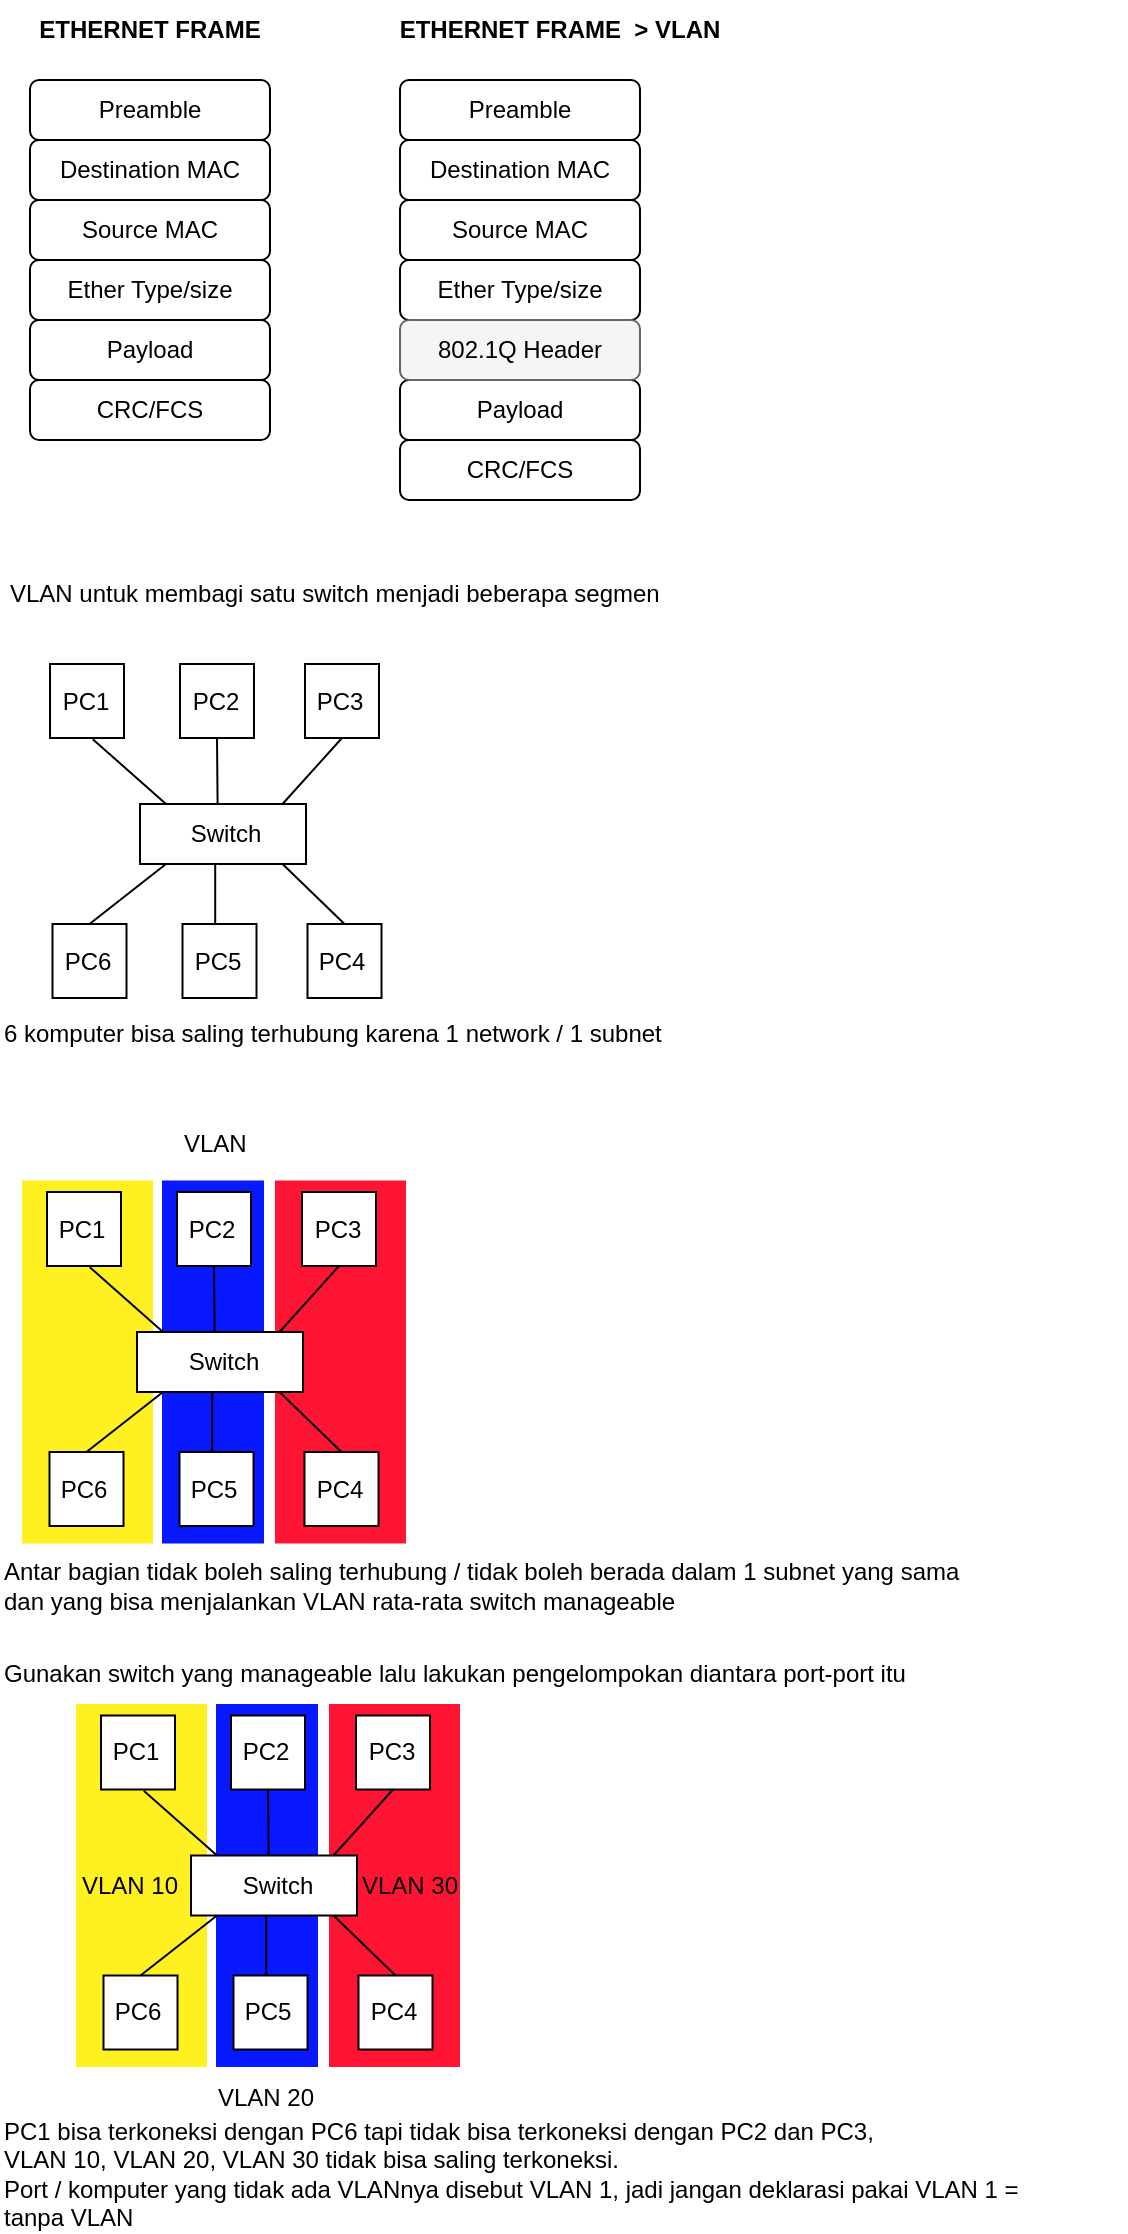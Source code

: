 <mxfile version="16.0.3" type="device" pages="2"><diagram id="0gTst_6mu13Gt0Rzwjfp" name="Page-1"><mxGraphModel dx="1021" dy="529" grid="1" gridSize="10" guides="1" tooltips="1" connect="1" arrows="1" fold="1" page="1" pageScale="1" pageWidth="827" pageHeight="1169" math="0" shadow="0"><root><mxCell id="0"/><mxCell id="1" parent="0"/><mxCell id="KLpb_r16xXHk3PXVptmT-85" value="" style="rounded=0;whiteSpace=wrap;html=1;fillColor=#FFF021;strokeColor=none;" vertex="1" parent="1"><mxGeometry x="28" y="608.25" width="65.5" height="181.5" as="geometry"/></mxCell><mxCell id="KLpb_r16xXHk3PXVptmT-84" value="" style="rounded=0;whiteSpace=wrap;html=1;fillColor=#0818FF;strokeColor=none;" vertex="1" parent="1"><mxGeometry x="98" y="608.25" width="51" height="181.5" as="geometry"/></mxCell><mxCell id="KLpb_r16xXHk3PXVptmT-83" value="" style="rounded=0;whiteSpace=wrap;html=1;fillColor=#FF1434;strokeColor=none;" vertex="1" parent="1"><mxGeometry x="154.5" y="608.25" width="65.5" height="181.5" as="geometry"/></mxCell><mxCell id="KLpb_r16xXHk3PXVptmT-1" value="" style="rounded=1;whiteSpace=wrap;html=1;" vertex="1" parent="1"><mxGeometry x="32" y="58" width="120" height="30" as="geometry"/></mxCell><mxCell id="KLpb_r16xXHk3PXVptmT-2" value="Preamble" style="text;html=1;strokeColor=none;fillColor=none;align=center;verticalAlign=middle;whiteSpace=wrap;rounded=0;" vertex="1" parent="1"><mxGeometry x="62" y="58" width="60" height="30" as="geometry"/></mxCell><mxCell id="KLpb_r16xXHk3PXVptmT-3" value="" style="rounded=1;whiteSpace=wrap;html=1;" vertex="1" parent="1"><mxGeometry x="32" y="88" width="120" height="30" as="geometry"/></mxCell><mxCell id="KLpb_r16xXHk3PXVptmT-4" value="Destination MAC" style="text;html=1;strokeColor=none;fillColor=none;align=center;verticalAlign=middle;whiteSpace=wrap;rounded=0;" vertex="1" parent="1"><mxGeometry x="42" y="88" width="100" height="30" as="geometry"/></mxCell><mxCell id="KLpb_r16xXHk3PXVptmT-5" value="" style="rounded=1;whiteSpace=wrap;html=1;" vertex="1" parent="1"><mxGeometry x="32" y="118" width="120" height="30" as="geometry"/></mxCell><mxCell id="KLpb_r16xXHk3PXVptmT-6" value="Source MAC" style="text;html=1;strokeColor=none;fillColor=none;align=center;verticalAlign=middle;whiteSpace=wrap;rounded=0;" vertex="1" parent="1"><mxGeometry x="52" y="118" width="80" height="30" as="geometry"/></mxCell><mxCell id="KLpb_r16xXHk3PXVptmT-7" value="" style="rounded=1;whiteSpace=wrap;html=1;" vertex="1" parent="1"><mxGeometry x="32" y="148" width="120" height="30" as="geometry"/></mxCell><mxCell id="KLpb_r16xXHk3PXVptmT-8" value="Ether Type/size" style="text;html=1;strokeColor=none;fillColor=none;align=center;verticalAlign=middle;whiteSpace=wrap;rounded=0;" vertex="1" parent="1"><mxGeometry x="47" y="148" width="90" height="30" as="geometry"/></mxCell><mxCell id="KLpb_r16xXHk3PXVptmT-9" value="" style="rounded=1;whiteSpace=wrap;html=1;" vertex="1" parent="1"><mxGeometry x="32" y="178" width="120" height="30" as="geometry"/></mxCell><mxCell id="KLpb_r16xXHk3PXVptmT-10" value="Payload" style="text;html=1;strokeColor=none;fillColor=none;align=center;verticalAlign=middle;whiteSpace=wrap;rounded=0;" vertex="1" parent="1"><mxGeometry x="62" y="178" width="60" height="30" as="geometry"/></mxCell><mxCell id="KLpb_r16xXHk3PXVptmT-11" value="" style="rounded=1;whiteSpace=wrap;html=1;" vertex="1" parent="1"><mxGeometry x="32" y="208" width="120" height="30" as="geometry"/></mxCell><mxCell id="KLpb_r16xXHk3PXVptmT-12" value="CRC/FCS" style="text;html=1;strokeColor=none;fillColor=none;align=center;verticalAlign=middle;whiteSpace=wrap;rounded=0;" vertex="1" parent="1"><mxGeometry x="62" y="208" width="60" height="30" as="geometry"/></mxCell><mxCell id="KLpb_r16xXHk3PXVptmT-13" value="&lt;b&gt;ETHERNET FRAME&lt;/b&gt;" style="text;html=1;strokeColor=none;fillColor=none;align=center;verticalAlign=middle;whiteSpace=wrap;rounded=0;" vertex="1" parent="1"><mxGeometry x="27" y="18" width="130" height="30" as="geometry"/></mxCell><mxCell id="KLpb_r16xXHk3PXVptmT-14" value="" style="rounded=1;whiteSpace=wrap;html=1;" vertex="1" parent="1"><mxGeometry x="217" y="58" width="120" height="30" as="geometry"/></mxCell><mxCell id="KLpb_r16xXHk3PXVptmT-15" value="Preamble" style="text;html=1;strokeColor=none;fillColor=none;align=center;verticalAlign=middle;whiteSpace=wrap;rounded=0;" vertex="1" parent="1"><mxGeometry x="247" y="58" width="60" height="30" as="geometry"/></mxCell><mxCell id="KLpb_r16xXHk3PXVptmT-16" value="" style="rounded=1;whiteSpace=wrap;html=1;" vertex="1" parent="1"><mxGeometry x="217" y="88" width="120" height="30" as="geometry"/></mxCell><mxCell id="KLpb_r16xXHk3PXVptmT-17" value="Destination MAC" style="text;html=1;strokeColor=none;fillColor=none;align=center;verticalAlign=middle;whiteSpace=wrap;rounded=0;" vertex="1" parent="1"><mxGeometry x="227" y="88" width="100" height="30" as="geometry"/></mxCell><mxCell id="KLpb_r16xXHk3PXVptmT-18" value="" style="rounded=1;whiteSpace=wrap;html=1;" vertex="1" parent="1"><mxGeometry x="217" y="118" width="120" height="30" as="geometry"/></mxCell><mxCell id="KLpb_r16xXHk3PXVptmT-19" value="Source MAC" style="text;html=1;strokeColor=none;fillColor=none;align=center;verticalAlign=middle;whiteSpace=wrap;rounded=0;" vertex="1" parent="1"><mxGeometry x="237" y="118" width="80" height="30" as="geometry"/></mxCell><mxCell id="KLpb_r16xXHk3PXVptmT-20" value="" style="rounded=1;whiteSpace=wrap;html=1;" vertex="1" parent="1"><mxGeometry x="217" y="148" width="120" height="30" as="geometry"/></mxCell><mxCell id="KLpb_r16xXHk3PXVptmT-21" value="Ether Type/size" style="text;html=1;strokeColor=none;fillColor=none;align=center;verticalAlign=middle;whiteSpace=wrap;rounded=0;" vertex="1" parent="1"><mxGeometry x="232" y="148" width="90" height="30" as="geometry"/></mxCell><mxCell id="KLpb_r16xXHk3PXVptmT-22" value="" style="rounded=1;whiteSpace=wrap;html=1;" vertex="1" parent="1"><mxGeometry x="217" y="208" width="120" height="30" as="geometry"/></mxCell><mxCell id="KLpb_r16xXHk3PXVptmT-23" value="Payload" style="text;html=1;strokeColor=none;fillColor=none;align=center;verticalAlign=middle;whiteSpace=wrap;rounded=0;" vertex="1" parent="1"><mxGeometry x="247" y="208" width="60" height="30" as="geometry"/></mxCell><mxCell id="KLpb_r16xXHk3PXVptmT-24" value="" style="rounded=1;whiteSpace=wrap;html=1;" vertex="1" parent="1"><mxGeometry x="217" y="238" width="120" height="30" as="geometry"/></mxCell><mxCell id="KLpb_r16xXHk3PXVptmT-25" value="CRC/FCS" style="text;html=1;strokeColor=none;fillColor=none;align=center;verticalAlign=middle;whiteSpace=wrap;rounded=0;" vertex="1" parent="1"><mxGeometry x="247" y="238" width="60" height="30" as="geometry"/></mxCell><mxCell id="KLpb_r16xXHk3PXVptmT-26" value="&lt;b&gt;ETHERNET FRAME&amp;nbsp; &amp;gt; VLAN&lt;/b&gt;" style="text;html=1;strokeColor=none;fillColor=none;align=center;verticalAlign=middle;whiteSpace=wrap;rounded=0;" vertex="1" parent="1"><mxGeometry x="212" y="18" width="170" height="30" as="geometry"/></mxCell><mxCell id="KLpb_r16xXHk3PXVptmT-27" value="" style="rounded=1;whiteSpace=wrap;html=1;fillColor=#f5f5f5;strokeColor=#666666;fontColor=#333333;" vertex="1" parent="1"><mxGeometry x="217" y="178" width="120" height="30" as="geometry"/></mxCell><mxCell id="KLpb_r16xXHk3PXVptmT-28" value="802.1Q Header" style="text;html=1;strokeColor=none;fillColor=none;align=center;verticalAlign=middle;whiteSpace=wrap;rounded=0;" vertex="1" parent="1"><mxGeometry x="232" y="178" width="90" height="30" as="geometry"/></mxCell><mxCell id="KLpb_r16xXHk3PXVptmT-29" value="VLAN untuk membagi satu switch menjadi beberapa segmen" style="text;html=1;strokeColor=none;fillColor=none;align=left;verticalAlign=middle;whiteSpace=wrap;rounded=0;" vertex="1" parent="1"><mxGeometry x="20" y="300" width="560" height="30" as="geometry"/></mxCell><mxCell id="KLpb_r16xXHk3PXVptmT-31" value="" style="rounded=0;whiteSpace=wrap;html=1;" vertex="1" parent="1"><mxGeometry x="87" y="420" width="83" height="30" as="geometry"/></mxCell><mxCell id="KLpb_r16xXHk3PXVptmT-32" value="Switch" style="text;html=1;strokeColor=none;fillColor=none;align=center;verticalAlign=middle;whiteSpace=wrap;rounded=0;" vertex="1" parent="1"><mxGeometry x="100" y="420" width="60" height="30" as="geometry"/></mxCell><mxCell id="KLpb_r16xXHk3PXVptmT-33" value="" style="whiteSpace=wrap;html=1;aspect=fixed;" vertex="1" parent="1"><mxGeometry x="42" y="350" width="37" height="37" as="geometry"/></mxCell><mxCell id="KLpb_r16xXHk3PXVptmT-39" value="PC1" style="text;html=1;strokeColor=none;fillColor=none;align=center;verticalAlign=middle;whiteSpace=wrap;rounded=0;" vertex="1" parent="1"><mxGeometry x="29.5" y="353.5" width="60" height="30" as="geometry"/></mxCell><mxCell id="KLpb_r16xXHk3PXVptmT-43" value="" style="whiteSpace=wrap;html=1;aspect=fixed;" vertex="1" parent="1"><mxGeometry x="107" y="350" width="37" height="37" as="geometry"/></mxCell><mxCell id="KLpb_r16xXHk3PXVptmT-44" value="PC2" style="text;html=1;strokeColor=none;fillColor=none;align=center;verticalAlign=middle;whiteSpace=wrap;rounded=0;" vertex="1" parent="1"><mxGeometry x="94.5" y="353.5" width="60" height="30" as="geometry"/></mxCell><mxCell id="KLpb_r16xXHk3PXVptmT-45" value="" style="whiteSpace=wrap;html=1;aspect=fixed;" vertex="1" parent="1"><mxGeometry x="169.5" y="350" width="37" height="37" as="geometry"/></mxCell><mxCell id="KLpb_r16xXHk3PXVptmT-46" value="PC3" style="text;html=1;strokeColor=none;fillColor=none;align=center;verticalAlign=middle;whiteSpace=wrap;rounded=0;" vertex="1" parent="1"><mxGeometry x="157" y="353.5" width="60" height="30" as="geometry"/></mxCell><mxCell id="KLpb_r16xXHk3PXVptmT-47" value="" style="whiteSpace=wrap;html=1;aspect=fixed;" vertex="1" parent="1"><mxGeometry x="43.25" y="480" width="37" height="37" as="geometry"/></mxCell><mxCell id="KLpb_r16xXHk3PXVptmT-48" value="PC6" style="text;html=1;strokeColor=none;fillColor=none;align=center;verticalAlign=middle;whiteSpace=wrap;rounded=0;" vertex="1" parent="1"><mxGeometry x="30.75" y="483.5" width="60" height="30" as="geometry"/></mxCell><mxCell id="KLpb_r16xXHk3PXVptmT-49" value="" style="whiteSpace=wrap;html=1;aspect=fixed;" vertex="1" parent="1"><mxGeometry x="108.25" y="480" width="37" height="37" as="geometry"/></mxCell><mxCell id="KLpb_r16xXHk3PXVptmT-50" value="PC5" style="text;html=1;strokeColor=none;fillColor=none;align=center;verticalAlign=middle;whiteSpace=wrap;rounded=0;" vertex="1" parent="1"><mxGeometry x="95.75" y="483.5" width="60" height="30" as="geometry"/></mxCell><mxCell id="KLpb_r16xXHk3PXVptmT-51" value="" style="whiteSpace=wrap;html=1;aspect=fixed;" vertex="1" parent="1"><mxGeometry x="170.75" y="480" width="37" height="37" as="geometry"/></mxCell><mxCell id="KLpb_r16xXHk3PXVptmT-52" value="PC4" style="text;html=1;strokeColor=none;fillColor=none;align=center;verticalAlign=middle;whiteSpace=wrap;rounded=0;" vertex="1" parent="1"><mxGeometry x="158.25" y="483.5" width="60" height="30" as="geometry"/></mxCell><mxCell id="KLpb_r16xXHk3PXVptmT-53" value="" style="endArrow=none;html=1;rounded=0;entryX=0;entryY=0;entryDx=0;entryDy=0;exitX=0.578;exitY=1.016;exitDx=0;exitDy=0;exitPerimeter=0;" edge="1" parent="1" source="KLpb_r16xXHk3PXVptmT-33" target="KLpb_r16xXHk3PXVptmT-32"><mxGeometry width="50" height="50" relative="1" as="geometry"><mxPoint x="60" y="390" as="sourcePoint"/><mxPoint x="440" y="350" as="targetPoint"/></mxGeometry></mxCell><mxCell id="KLpb_r16xXHk3PXVptmT-54" value="" style="endArrow=none;html=1;rounded=0;exitX=0.5;exitY=1;exitDx=0;exitDy=0;entryX=0.43;entryY=0;entryDx=0;entryDy=0;entryPerimeter=0;" edge="1" parent="1" source="KLpb_r16xXHk3PXVptmT-43" target="KLpb_r16xXHk3PXVptmT-32"><mxGeometry width="50" height="50" relative="1" as="geometry"><mxPoint x="90.746" y="387.592" as="sourcePoint"/><mxPoint x="120" y="410" as="targetPoint"/></mxGeometry></mxCell><mxCell id="KLpb_r16xXHk3PXVptmT-55" value="" style="endArrow=none;html=1;rounded=0;entryX=0;entryY=0;entryDx=0;entryDy=0;exitX=0.5;exitY=1;exitDx=0;exitDy=0;" edge="1" parent="1" source="KLpb_r16xXHk3PXVptmT-45"><mxGeometry width="50" height="50" relative="1" as="geometry"><mxPoint x="156.39" y="387" as="sourcePoint"/><mxPoint x="158.25" y="420" as="targetPoint"/></mxGeometry></mxCell><mxCell id="KLpb_r16xXHk3PXVptmT-56" value="" style="endArrow=none;html=1;rounded=0;entryX=0.43;entryY=0;entryDx=0;entryDy=0;entryPerimeter=0;exitX=0.41;exitY=1;exitDx=0;exitDy=0;exitPerimeter=0;" edge="1" parent="1" source="KLpb_r16xXHk3PXVptmT-32"><mxGeometry width="50" height="50" relative="1" as="geometry"><mxPoint x="140" y="460" as="sourcePoint"/><mxPoint x="124.6" y="480" as="targetPoint"/></mxGeometry></mxCell><mxCell id="KLpb_r16xXHk3PXVptmT-57" value="" style="endArrow=none;html=1;rounded=0;entryX=0.5;entryY=0;entryDx=0;entryDy=0;exitX=0.41;exitY=1;exitDx=0;exitDy=0;exitPerimeter=0;" edge="1" parent="1" target="KLpb_r16xXHk3PXVptmT-47"><mxGeometry width="50" height="50" relative="1" as="geometry"><mxPoint x="100.0" y="450" as="sourcePoint"/><mxPoint x="100.0" y="480" as="targetPoint"/></mxGeometry></mxCell><mxCell id="KLpb_r16xXHk3PXVptmT-58" value="" style="endArrow=none;html=1;rounded=0;entryX=0.5;entryY=0;entryDx=0;entryDy=0;exitX=0.41;exitY=1;exitDx=0;exitDy=0;exitPerimeter=0;" edge="1" parent="1" target="KLpb_r16xXHk3PXVptmT-51"><mxGeometry width="50" height="50" relative="1" as="geometry"><mxPoint x="158.25" y="450" as="sourcePoint"/><mxPoint x="158.25" y="480" as="targetPoint"/></mxGeometry></mxCell><mxCell id="KLpb_r16xXHk3PXVptmT-59" value="6 komputer bisa saling terhubung karena 1 network / 1 subnet" style="text;html=1;strokeColor=none;fillColor=none;align=left;verticalAlign=middle;whiteSpace=wrap;rounded=0;" vertex="1" parent="1"><mxGeometry x="17" y="520" width="560" height="30" as="geometry"/></mxCell><mxCell id="KLpb_r16xXHk3PXVptmT-60" value="VLAN&amp;nbsp;" style="text;html=1;strokeColor=none;fillColor=none;align=left;verticalAlign=middle;whiteSpace=wrap;rounded=0;" vertex="1" parent="1"><mxGeometry x="106.75" y="575" width="121.5" height="30" as="geometry"/></mxCell><mxCell id="KLpb_r16xXHk3PXVptmT-61" value="" style="rounded=0;whiteSpace=wrap;html=1;" vertex="1" parent="1"><mxGeometry x="85.5" y="684" width="83" height="30" as="geometry"/></mxCell><mxCell id="KLpb_r16xXHk3PXVptmT-62" value="Switch" style="text;html=1;strokeColor=none;fillColor=none;align=center;verticalAlign=middle;whiteSpace=wrap;rounded=0;" vertex="1" parent="1"><mxGeometry x="98.5" y="684" width="60" height="30" as="geometry"/></mxCell><mxCell id="KLpb_r16xXHk3PXVptmT-63" value="" style="whiteSpace=wrap;html=1;aspect=fixed;" vertex="1" parent="1"><mxGeometry x="40.5" y="614" width="37" height="37" as="geometry"/></mxCell><mxCell id="KLpb_r16xXHk3PXVptmT-64" value="PC1" style="text;html=1;strokeColor=none;fillColor=none;align=center;verticalAlign=middle;whiteSpace=wrap;rounded=0;" vertex="1" parent="1"><mxGeometry x="28" y="617.5" width="60" height="30" as="geometry"/></mxCell><mxCell id="KLpb_r16xXHk3PXVptmT-65" value="" style="whiteSpace=wrap;html=1;aspect=fixed;" vertex="1" parent="1"><mxGeometry x="105.5" y="614" width="37" height="37" as="geometry"/></mxCell><mxCell id="KLpb_r16xXHk3PXVptmT-66" value="PC2" style="text;html=1;strokeColor=none;fillColor=none;align=center;verticalAlign=middle;whiteSpace=wrap;rounded=0;" vertex="1" parent="1"><mxGeometry x="93" y="617.5" width="60" height="30" as="geometry"/></mxCell><mxCell id="KLpb_r16xXHk3PXVptmT-67" value="" style="whiteSpace=wrap;html=1;aspect=fixed;" vertex="1" parent="1"><mxGeometry x="168" y="614" width="37" height="37" as="geometry"/></mxCell><mxCell id="KLpb_r16xXHk3PXVptmT-68" value="PC3" style="text;html=1;strokeColor=none;fillColor=none;align=center;verticalAlign=middle;whiteSpace=wrap;rounded=0;" vertex="1" parent="1"><mxGeometry x="155.5" y="617.5" width="60" height="30" as="geometry"/></mxCell><mxCell id="KLpb_r16xXHk3PXVptmT-69" value="" style="whiteSpace=wrap;html=1;aspect=fixed;" vertex="1" parent="1"><mxGeometry x="41.75" y="744" width="37" height="37" as="geometry"/></mxCell><mxCell id="KLpb_r16xXHk3PXVptmT-70" value="PC6" style="text;html=1;strokeColor=none;fillColor=none;align=center;verticalAlign=middle;whiteSpace=wrap;rounded=0;" vertex="1" parent="1"><mxGeometry x="29.25" y="747.5" width="60" height="30" as="geometry"/></mxCell><mxCell id="KLpb_r16xXHk3PXVptmT-71" value="" style="whiteSpace=wrap;html=1;aspect=fixed;" vertex="1" parent="1"><mxGeometry x="106.75" y="744" width="37" height="37" as="geometry"/></mxCell><mxCell id="KLpb_r16xXHk3PXVptmT-72" value="PC5" style="text;html=1;strokeColor=none;fillColor=none;align=center;verticalAlign=middle;whiteSpace=wrap;rounded=0;" vertex="1" parent="1"><mxGeometry x="94.25" y="747.5" width="60" height="30" as="geometry"/></mxCell><mxCell id="KLpb_r16xXHk3PXVptmT-73" value="" style="whiteSpace=wrap;html=1;aspect=fixed;" vertex="1" parent="1"><mxGeometry x="169.25" y="744" width="37" height="37" as="geometry"/></mxCell><mxCell id="KLpb_r16xXHk3PXVptmT-74" value="PC4" style="text;html=1;strokeColor=none;fillColor=none;align=center;verticalAlign=middle;whiteSpace=wrap;rounded=0;" vertex="1" parent="1"><mxGeometry x="156.75" y="747.5" width="60" height="30" as="geometry"/></mxCell><mxCell id="KLpb_r16xXHk3PXVptmT-75" value="" style="endArrow=none;html=1;rounded=0;entryX=0;entryY=0;entryDx=0;entryDy=0;exitX=0.578;exitY=1.016;exitDx=0;exitDy=0;exitPerimeter=0;" edge="1" parent="1" source="KLpb_r16xXHk3PXVptmT-63" target="KLpb_r16xXHk3PXVptmT-62"><mxGeometry width="50" height="50" relative="1" as="geometry"><mxPoint x="58.5" y="654" as="sourcePoint"/><mxPoint x="438.5" y="614" as="targetPoint"/></mxGeometry></mxCell><mxCell id="KLpb_r16xXHk3PXVptmT-76" value="" style="endArrow=none;html=1;rounded=0;exitX=0.5;exitY=1;exitDx=0;exitDy=0;entryX=0.43;entryY=0;entryDx=0;entryDy=0;entryPerimeter=0;" edge="1" parent="1" source="KLpb_r16xXHk3PXVptmT-65" target="KLpb_r16xXHk3PXVptmT-62"><mxGeometry width="50" height="50" relative="1" as="geometry"><mxPoint x="89.246" y="651.592" as="sourcePoint"/><mxPoint x="118.5" y="674" as="targetPoint"/></mxGeometry></mxCell><mxCell id="KLpb_r16xXHk3PXVptmT-77" value="" style="endArrow=none;html=1;rounded=0;entryX=0;entryY=0;entryDx=0;entryDy=0;exitX=0.5;exitY=1;exitDx=0;exitDy=0;" edge="1" parent="1" source="KLpb_r16xXHk3PXVptmT-67"><mxGeometry width="50" height="50" relative="1" as="geometry"><mxPoint x="154.89" y="651" as="sourcePoint"/><mxPoint x="156.75" y="684" as="targetPoint"/></mxGeometry></mxCell><mxCell id="KLpb_r16xXHk3PXVptmT-78" value="" style="endArrow=none;html=1;rounded=0;entryX=0.43;entryY=0;entryDx=0;entryDy=0;entryPerimeter=0;exitX=0.41;exitY=1;exitDx=0;exitDy=0;exitPerimeter=0;" edge="1" parent="1" source="KLpb_r16xXHk3PXVptmT-62"><mxGeometry width="50" height="50" relative="1" as="geometry"><mxPoint x="138.5" y="724" as="sourcePoint"/><mxPoint x="123.1" y="744" as="targetPoint"/></mxGeometry></mxCell><mxCell id="KLpb_r16xXHk3PXVptmT-79" value="" style="endArrow=none;html=1;rounded=0;entryX=0.5;entryY=0;entryDx=0;entryDy=0;exitX=0.41;exitY=1;exitDx=0;exitDy=0;exitPerimeter=0;" edge="1" parent="1" target="KLpb_r16xXHk3PXVptmT-69"><mxGeometry width="50" height="50" relative="1" as="geometry"><mxPoint x="98.5" y="714" as="sourcePoint"/><mxPoint x="98.5" y="744" as="targetPoint"/></mxGeometry></mxCell><mxCell id="KLpb_r16xXHk3PXVptmT-80" value="" style="endArrow=none;html=1;rounded=0;entryX=0.5;entryY=0;entryDx=0;entryDy=0;exitX=0.41;exitY=1;exitDx=0;exitDy=0;exitPerimeter=0;" edge="1" parent="1" target="KLpb_r16xXHk3PXVptmT-73"><mxGeometry width="50" height="50" relative="1" as="geometry"><mxPoint x="156.75" y="714" as="sourcePoint"/><mxPoint x="156.75" y="744" as="targetPoint"/></mxGeometry></mxCell><mxCell id="KLpb_r16xXHk3PXVptmT-81" value="Antar bagian tidak boleh saling terhubung / tidak boleh berada dalam 1 subnet yang sama&lt;br&gt;dan yang bisa menjalankan VLAN rata-rata switch manageable" style="text;html=1;strokeColor=none;fillColor=none;align=left;verticalAlign=middle;whiteSpace=wrap;rounded=0;" vertex="1" parent="1"><mxGeometry x="17" y="795.75" width="560" height="30" as="geometry"/></mxCell><mxCell id="KLpb_r16xXHk3PXVptmT-86" value="Gunakan switch yang manageable lalu lakukan pengelompokan diantara port-port itu" style="text;html=1;strokeColor=none;fillColor=none;align=left;verticalAlign=middle;whiteSpace=wrap;rounded=0;" vertex="1" parent="1"><mxGeometry x="17" y="840" width="560" height="30" as="geometry"/></mxCell><mxCell id="KLpb_r16xXHk3PXVptmT-87" value="" style="rounded=0;whiteSpace=wrap;html=1;fillColor=#FFF021;strokeColor=none;" vertex="1" parent="1"><mxGeometry x="55" y="870" width="65.5" height="181.5" as="geometry"/></mxCell><mxCell id="KLpb_r16xXHk3PXVptmT-88" value="" style="rounded=0;whiteSpace=wrap;html=1;fillColor=#0818FF;strokeColor=none;" vertex="1" parent="1"><mxGeometry x="125" y="870" width="51" height="181.5" as="geometry"/></mxCell><mxCell id="KLpb_r16xXHk3PXVptmT-89" value="" style="rounded=0;whiteSpace=wrap;html=1;fillColor=#FF1434;strokeColor=none;" vertex="1" parent="1"><mxGeometry x="181.5" y="870" width="65.5" height="181.5" as="geometry"/></mxCell><mxCell id="KLpb_r16xXHk3PXVptmT-90" value="" style="rounded=0;whiteSpace=wrap;html=1;" vertex="1" parent="1"><mxGeometry x="112.5" y="945.75" width="83" height="30" as="geometry"/></mxCell><mxCell id="KLpb_r16xXHk3PXVptmT-91" value="Switch" style="text;html=1;strokeColor=none;fillColor=none;align=center;verticalAlign=middle;whiteSpace=wrap;rounded=0;" vertex="1" parent="1"><mxGeometry x="125.5" y="945.75" width="60" height="30" as="geometry"/></mxCell><mxCell id="KLpb_r16xXHk3PXVptmT-92" value="" style="whiteSpace=wrap;html=1;aspect=fixed;" vertex="1" parent="1"><mxGeometry x="67.5" y="875.75" width="37" height="37" as="geometry"/></mxCell><mxCell id="KLpb_r16xXHk3PXVptmT-93" value="PC1" style="text;html=1;strokeColor=none;fillColor=none;align=center;verticalAlign=middle;whiteSpace=wrap;rounded=0;" vertex="1" parent="1"><mxGeometry x="55" y="879.25" width="60" height="30" as="geometry"/></mxCell><mxCell id="KLpb_r16xXHk3PXVptmT-94" value="" style="whiteSpace=wrap;html=1;aspect=fixed;" vertex="1" parent="1"><mxGeometry x="132.5" y="875.75" width="37" height="37" as="geometry"/></mxCell><mxCell id="KLpb_r16xXHk3PXVptmT-95" value="PC2" style="text;html=1;strokeColor=none;fillColor=none;align=center;verticalAlign=middle;whiteSpace=wrap;rounded=0;" vertex="1" parent="1"><mxGeometry x="120" y="879.25" width="60" height="30" as="geometry"/></mxCell><mxCell id="KLpb_r16xXHk3PXVptmT-96" value="" style="whiteSpace=wrap;html=1;aspect=fixed;" vertex="1" parent="1"><mxGeometry x="195" y="875.75" width="37" height="37" as="geometry"/></mxCell><mxCell id="KLpb_r16xXHk3PXVptmT-97" value="PC3" style="text;html=1;strokeColor=none;fillColor=none;align=center;verticalAlign=middle;whiteSpace=wrap;rounded=0;" vertex="1" parent="1"><mxGeometry x="182.5" y="879.25" width="60" height="30" as="geometry"/></mxCell><mxCell id="KLpb_r16xXHk3PXVptmT-98" value="" style="whiteSpace=wrap;html=1;aspect=fixed;" vertex="1" parent="1"><mxGeometry x="68.75" y="1005.75" width="37" height="37" as="geometry"/></mxCell><mxCell id="KLpb_r16xXHk3PXVptmT-99" value="PC6" style="text;html=1;strokeColor=none;fillColor=none;align=center;verticalAlign=middle;whiteSpace=wrap;rounded=0;" vertex="1" parent="1"><mxGeometry x="56.25" y="1009.25" width="60" height="30" as="geometry"/></mxCell><mxCell id="KLpb_r16xXHk3PXVptmT-100" value="" style="whiteSpace=wrap;html=1;aspect=fixed;" vertex="1" parent="1"><mxGeometry x="133.75" y="1005.75" width="37" height="37" as="geometry"/></mxCell><mxCell id="KLpb_r16xXHk3PXVptmT-101" value="PC5" style="text;html=1;strokeColor=none;fillColor=none;align=center;verticalAlign=middle;whiteSpace=wrap;rounded=0;" vertex="1" parent="1"><mxGeometry x="121.25" y="1009.25" width="60" height="30" as="geometry"/></mxCell><mxCell id="KLpb_r16xXHk3PXVptmT-102" value="" style="whiteSpace=wrap;html=1;aspect=fixed;" vertex="1" parent="1"><mxGeometry x="196.25" y="1005.75" width="37" height="37" as="geometry"/></mxCell><mxCell id="KLpb_r16xXHk3PXVptmT-103" value="PC4" style="text;html=1;strokeColor=none;fillColor=none;align=center;verticalAlign=middle;whiteSpace=wrap;rounded=0;" vertex="1" parent="1"><mxGeometry x="183.75" y="1009.25" width="60" height="30" as="geometry"/></mxCell><mxCell id="KLpb_r16xXHk3PXVptmT-104" value="" style="endArrow=none;html=1;rounded=0;entryX=0;entryY=0;entryDx=0;entryDy=0;exitX=0.578;exitY=1.016;exitDx=0;exitDy=0;exitPerimeter=0;" edge="1" parent="1" source="KLpb_r16xXHk3PXVptmT-92" target="KLpb_r16xXHk3PXVptmT-91"><mxGeometry width="50" height="50" relative="1" as="geometry"><mxPoint x="85.5" y="915.75" as="sourcePoint"/><mxPoint x="465.5" y="875.75" as="targetPoint"/></mxGeometry></mxCell><mxCell id="KLpb_r16xXHk3PXVptmT-105" value="" style="endArrow=none;html=1;rounded=0;exitX=0.5;exitY=1;exitDx=0;exitDy=0;entryX=0.43;entryY=0;entryDx=0;entryDy=0;entryPerimeter=0;" edge="1" parent="1" source="KLpb_r16xXHk3PXVptmT-94" target="KLpb_r16xXHk3PXVptmT-91"><mxGeometry width="50" height="50" relative="1" as="geometry"><mxPoint x="116.246" y="913.342" as="sourcePoint"/><mxPoint x="145.5" y="935.75" as="targetPoint"/></mxGeometry></mxCell><mxCell id="KLpb_r16xXHk3PXVptmT-106" value="" style="endArrow=none;html=1;rounded=0;entryX=0;entryY=0;entryDx=0;entryDy=0;exitX=0.5;exitY=1;exitDx=0;exitDy=0;" edge="1" parent="1" source="KLpb_r16xXHk3PXVptmT-96"><mxGeometry width="50" height="50" relative="1" as="geometry"><mxPoint x="181.89" y="912.75" as="sourcePoint"/><mxPoint x="183.75" y="945.75" as="targetPoint"/></mxGeometry></mxCell><mxCell id="KLpb_r16xXHk3PXVptmT-107" value="" style="endArrow=none;html=1;rounded=0;entryX=0.43;entryY=0;entryDx=0;entryDy=0;entryPerimeter=0;exitX=0.41;exitY=1;exitDx=0;exitDy=0;exitPerimeter=0;" edge="1" parent="1" source="KLpb_r16xXHk3PXVptmT-91"><mxGeometry width="50" height="50" relative="1" as="geometry"><mxPoint x="165.5" y="985.75" as="sourcePoint"/><mxPoint x="150.1" y="1005.75" as="targetPoint"/></mxGeometry></mxCell><mxCell id="KLpb_r16xXHk3PXVptmT-108" value="" style="endArrow=none;html=1;rounded=0;entryX=0.5;entryY=0;entryDx=0;entryDy=0;exitX=0.41;exitY=1;exitDx=0;exitDy=0;exitPerimeter=0;" edge="1" parent="1" target="KLpb_r16xXHk3PXVptmT-98"><mxGeometry width="50" height="50" relative="1" as="geometry"><mxPoint x="125.5" y="975.75" as="sourcePoint"/><mxPoint x="125.5" y="1005.75" as="targetPoint"/></mxGeometry></mxCell><mxCell id="KLpb_r16xXHk3PXVptmT-109" value="" style="endArrow=none;html=1;rounded=0;entryX=0.5;entryY=0;entryDx=0;entryDy=0;exitX=0.41;exitY=1;exitDx=0;exitDy=0;exitPerimeter=0;" edge="1" parent="1" target="KLpb_r16xXHk3PXVptmT-102"><mxGeometry width="50" height="50" relative="1" as="geometry"><mxPoint x="183.75" y="975.75" as="sourcePoint"/><mxPoint x="183.75" y="1005.75" as="targetPoint"/></mxGeometry></mxCell><mxCell id="KLpb_r16xXHk3PXVptmT-110" value="VLAN 10" style="text;html=1;strokeColor=none;fillColor=none;align=left;verticalAlign=middle;whiteSpace=wrap;rounded=0;" vertex="1" parent="1"><mxGeometry x="56.25" y="945.75" width="52" height="30" as="geometry"/></mxCell><mxCell id="KLpb_r16xXHk3PXVptmT-111" value="VLAN 20" style="text;html=1;strokeColor=none;fillColor=none;align=left;verticalAlign=middle;whiteSpace=wrap;rounded=0;" vertex="1" parent="1"><mxGeometry x="124" y="1051.5" width="52" height="30" as="geometry"/></mxCell><mxCell id="KLpb_r16xXHk3PXVptmT-112" value="VLAN 30" style="text;html=1;strokeColor=none;fillColor=none;align=left;verticalAlign=middle;whiteSpace=wrap;rounded=0;" vertex="1" parent="1"><mxGeometry x="196.25" y="945.75" width="52" height="30" as="geometry"/></mxCell><mxCell id="KLpb_r16xXHk3PXVptmT-113" value="PC1 bisa terkoneksi dengan PC6 tapi tidak bisa terkoneksi dengan PC2 dan PC3,&lt;br&gt;VLAN 10, VLAN 20, VLAN 30 tidak bisa saling terkoneksi.&lt;br&gt;Port / komputer yang tidak ada VLANnya disebut VLAN 1, jadi jangan deklarasi pakai VLAN 1 = tanpa VLAN" style="text;html=1;strokeColor=none;fillColor=none;align=left;verticalAlign=middle;whiteSpace=wrap;rounded=0;" vertex="1" parent="1"><mxGeometry x="17" y="1090" width="513" height="30" as="geometry"/></mxCell></root></mxGraphModel></diagram><diagram id="CLHqUwyAGeEdytmNtFvT" name="Page-2"><mxGraphModel dx="723" dy="375" grid="1" gridSize="10" guides="1" tooltips="1" connect="1" arrows="1" fold="1" page="1" pageScale="1" pageWidth="827" pageHeight="1169" math="0" shadow="0"><root><mxCell id="dHZYXFZXkPsoElekHa8R-0"/><mxCell id="dHZYXFZXkPsoElekHa8R-1" parent="dHZYXFZXkPsoElekHa8R-0"/><mxCell id="2RNgruWrLfiVFwjO80ZR-67" value="" style="rounded=0;whiteSpace=wrap;html=1;fillColor=#FF1434;strokeColor=none;direction=south;" vertex="1" parent="dHZYXFZXkPsoElekHa8R-1"><mxGeometry x="190" y="160" width="40" height="20" as="geometry"/></mxCell><mxCell id="2RNgruWrLfiVFwjO80ZR-66" value="" style="rounded=0;whiteSpace=wrap;html=1;fillColor=#FF1434;strokeColor=none;direction=south;" vertex="1" parent="dHZYXFZXkPsoElekHa8R-1"><mxGeometry x="190" y="60" width="40" height="20" as="geometry"/></mxCell><mxCell id="2RNgruWrLfiVFwjO80ZR-0" value="2 Lantai dengan switch manageable" style="text;html=1;strokeColor=none;fillColor=none;align=left;verticalAlign=middle;whiteSpace=wrap;rounded=0;" vertex="1" parent="dHZYXFZXkPsoElekHa8R-1"><mxGeometry x="69.25" y="19" width="560" height="30" as="geometry"/></mxCell><mxCell id="2RNgruWrLfiVFwjO80ZR-1" value="" style="rounded=0;whiteSpace=wrap;html=1;fillColor=#FFF021;strokeColor=none;" vertex="1" parent="dHZYXFZXkPsoElekHa8R-1"><mxGeometry x="110" y="60" width="40" height="40" as="geometry"/></mxCell><mxCell id="2RNgruWrLfiVFwjO80ZR-2" value="" style="rounded=0;whiteSpace=wrap;html=1;fillColor=#0818FF;strokeColor=none;" vertex="1" parent="dHZYXFZXkPsoElekHa8R-1"><mxGeometry x="150" y="60" width="40" height="40" as="geometry"/></mxCell><mxCell id="2RNgruWrLfiVFwjO80ZR-3" value="" style="rounded=0;whiteSpace=wrap;html=1;fillColor=#FF1434;strokeColor=none;" vertex="1" parent="dHZYXFZXkPsoElekHa8R-1"><mxGeometry x="210" y="60" width="20" height="40" as="geometry"/></mxCell><mxCell id="2RNgruWrLfiVFwjO80ZR-27" value="Keuntungan VLAN :&lt;br&gt;Kalau network broadcastnya terlalu besar tentu akan banyak masalah,&amp;nbsp;&lt;br&gt;misal ada virus, karena networknya kita pisah-pisah tentu resiko terkena virus berkurang&amp;nbsp;" style="text;html=1;strokeColor=none;fillColor=none;align=left;verticalAlign=middle;whiteSpace=wrap;rounded=0;" vertex="1" parent="dHZYXFZXkPsoElekHa8R-1"><mxGeometry x="69.25" y="220" width="513" height="30" as="geometry"/></mxCell><mxCell id="2RNgruWrLfiVFwjO80ZR-28" value="" style="rounded=0;whiteSpace=wrap;html=1;fillColor=none;" vertex="1" parent="dHZYXFZXkPsoElekHa8R-1"><mxGeometry x="110" y="60" width="120" height="40" as="geometry"/></mxCell><mxCell id="2RNgruWrLfiVFwjO80ZR-29" value="" style="rounded=0;whiteSpace=wrap;html=1;fillColor=none;" vertex="1" parent="dHZYXFZXkPsoElekHa8R-1"><mxGeometry x="120" y="65" width="10" height="10" as="geometry"/></mxCell><mxCell id="2RNgruWrLfiVFwjO80ZR-30" value="" style="rounded=0;whiteSpace=wrap;html=1;fillColor=none;" vertex="1" parent="dHZYXFZXkPsoElekHa8R-1"><mxGeometry x="120" y="85" width="10" height="10" as="geometry"/></mxCell><mxCell id="2RNgruWrLfiVFwjO80ZR-31" value="" style="rounded=0;whiteSpace=wrap;html=1;fillColor=none;" vertex="1" parent="dHZYXFZXkPsoElekHa8R-1"><mxGeometry x="134" y="65" width="10" height="10" as="geometry"/></mxCell><mxCell id="2RNgruWrLfiVFwjO80ZR-32" value="" style="rounded=0;whiteSpace=wrap;html=1;fillColor=none;" vertex="1" parent="dHZYXFZXkPsoElekHa8R-1"><mxGeometry x="134" y="85" width="10" height="10" as="geometry"/></mxCell><mxCell id="2RNgruWrLfiVFwjO80ZR-38" value="" style="rounded=0;whiteSpace=wrap;html=1;fillColor=none;" vertex="1" parent="dHZYXFZXkPsoElekHa8R-1"><mxGeometry x="158" y="65" width="10" height="10" as="geometry"/></mxCell><mxCell id="2RNgruWrLfiVFwjO80ZR-39" value="" style="rounded=0;whiteSpace=wrap;html=1;fillColor=none;" vertex="1" parent="dHZYXFZXkPsoElekHa8R-1"><mxGeometry x="158" y="85" width="10" height="10" as="geometry"/></mxCell><mxCell id="2RNgruWrLfiVFwjO80ZR-40" value="" style="rounded=0;whiteSpace=wrap;html=1;fillColor=none;" vertex="1" parent="dHZYXFZXkPsoElekHa8R-1"><mxGeometry x="172" y="65" width="10" height="10" as="geometry"/></mxCell><mxCell id="2RNgruWrLfiVFwjO80ZR-41" value="" style="rounded=0;whiteSpace=wrap;html=1;fillColor=none;" vertex="1" parent="dHZYXFZXkPsoElekHa8R-1"><mxGeometry x="172" y="85" width="10" height="10" as="geometry"/></mxCell><mxCell id="2RNgruWrLfiVFwjO80ZR-42" value="" style="rounded=0;whiteSpace=wrap;html=1;fillColor=none;" vertex="1" parent="dHZYXFZXkPsoElekHa8R-1"><mxGeometry x="198" y="65" width="10" height="10" as="geometry"/></mxCell><mxCell id="2RNgruWrLfiVFwjO80ZR-43" value="" style="rounded=0;whiteSpace=wrap;html=1;fillColor=none;" vertex="1" parent="dHZYXFZXkPsoElekHa8R-1"><mxGeometry x="198" y="85" width="10" height="10" as="geometry"/></mxCell><mxCell id="2RNgruWrLfiVFwjO80ZR-44" value="" style="rounded=0;whiteSpace=wrap;html=1;fillColor=none;" vertex="1" parent="dHZYXFZXkPsoElekHa8R-1"><mxGeometry x="212" y="65" width="10" height="10" as="geometry"/></mxCell><mxCell id="2RNgruWrLfiVFwjO80ZR-45" value="" style="rounded=0;whiteSpace=wrap;html=1;fillColor=none;" vertex="1" parent="dHZYXFZXkPsoElekHa8R-1"><mxGeometry x="212" y="85" width="10" height="10" as="geometry"/></mxCell><mxCell id="2RNgruWrLfiVFwjO80ZR-46" value="" style="rounded=0;whiteSpace=wrap;html=1;fillColor=#FFF021;strokeColor=none;" vertex="1" parent="dHZYXFZXkPsoElekHa8R-1"><mxGeometry x="110" y="140" width="40" height="40" as="geometry"/></mxCell><mxCell id="2RNgruWrLfiVFwjO80ZR-47" value="" style="rounded=0;whiteSpace=wrap;html=1;fillColor=#0818FF;strokeColor=none;" vertex="1" parent="dHZYXFZXkPsoElekHa8R-1"><mxGeometry x="150" y="140" width="40" height="40" as="geometry"/></mxCell><mxCell id="2RNgruWrLfiVFwjO80ZR-48" value="" style="rounded=0;whiteSpace=wrap;html=1;fillColor=#FF1434;strokeColor=none;" vertex="1" parent="dHZYXFZXkPsoElekHa8R-1"><mxGeometry x="210" y="140" width="20" height="40" as="geometry"/></mxCell><mxCell id="2RNgruWrLfiVFwjO80ZR-49" value="" style="rounded=0;whiteSpace=wrap;html=1;fillColor=none;" vertex="1" parent="dHZYXFZXkPsoElekHa8R-1"><mxGeometry x="110" y="140" width="120" height="40" as="geometry"/></mxCell><mxCell id="2RNgruWrLfiVFwjO80ZR-50" value="" style="rounded=0;whiteSpace=wrap;html=1;fillColor=none;" vertex="1" parent="dHZYXFZXkPsoElekHa8R-1"><mxGeometry x="120" y="145" width="10" height="10" as="geometry"/></mxCell><mxCell id="2RNgruWrLfiVFwjO80ZR-51" value="" style="rounded=0;whiteSpace=wrap;html=1;fillColor=none;" vertex="1" parent="dHZYXFZXkPsoElekHa8R-1"><mxGeometry x="120" y="165" width="10" height="10" as="geometry"/></mxCell><mxCell id="2RNgruWrLfiVFwjO80ZR-52" value="" style="rounded=0;whiteSpace=wrap;html=1;fillColor=none;" vertex="1" parent="dHZYXFZXkPsoElekHa8R-1"><mxGeometry x="134" y="145" width="10" height="10" as="geometry"/></mxCell><mxCell id="2RNgruWrLfiVFwjO80ZR-53" value="" style="rounded=0;whiteSpace=wrap;html=1;fillColor=none;" vertex="1" parent="dHZYXFZXkPsoElekHa8R-1"><mxGeometry x="134" y="165" width="10" height="10" as="geometry"/></mxCell><mxCell id="2RNgruWrLfiVFwjO80ZR-54" value="" style="rounded=0;whiteSpace=wrap;html=1;fillColor=none;" vertex="1" parent="dHZYXFZXkPsoElekHa8R-1"><mxGeometry x="158" y="145" width="10" height="10" as="geometry"/></mxCell><mxCell id="2RNgruWrLfiVFwjO80ZR-55" value="" style="rounded=0;whiteSpace=wrap;html=1;fillColor=none;" vertex="1" parent="dHZYXFZXkPsoElekHa8R-1"><mxGeometry x="158" y="165" width="10" height="10" as="geometry"/></mxCell><mxCell id="2RNgruWrLfiVFwjO80ZR-56" value="" style="rounded=0;whiteSpace=wrap;html=1;fillColor=none;" vertex="1" parent="dHZYXFZXkPsoElekHa8R-1"><mxGeometry x="172" y="145" width="10" height="10" as="geometry"/></mxCell><mxCell id="2RNgruWrLfiVFwjO80ZR-57" value="" style="rounded=0;whiteSpace=wrap;html=1;fillColor=none;" vertex="1" parent="dHZYXFZXkPsoElekHa8R-1"><mxGeometry x="172" y="165" width="10" height="10" as="geometry"/></mxCell><mxCell id="2RNgruWrLfiVFwjO80ZR-58" value="" style="rounded=0;whiteSpace=wrap;html=1;fillColor=none;" vertex="1" parent="dHZYXFZXkPsoElekHa8R-1"><mxGeometry x="198" y="145" width="10" height="10" as="geometry"/></mxCell><mxCell id="2RNgruWrLfiVFwjO80ZR-59" value="" style="rounded=0;whiteSpace=wrap;html=1;fillColor=none;" vertex="1" parent="dHZYXFZXkPsoElekHa8R-1"><mxGeometry x="198" y="165" width="10" height="10" as="geometry"/></mxCell><mxCell id="2RNgruWrLfiVFwjO80ZR-60" value="" style="rounded=0;whiteSpace=wrap;html=1;fillColor=none;" vertex="1" parent="dHZYXFZXkPsoElekHa8R-1"><mxGeometry x="212" y="145" width="10" height="10" as="geometry"/></mxCell><mxCell id="2RNgruWrLfiVFwjO80ZR-61" value="" style="rounded=0;whiteSpace=wrap;html=1;fillColor=none;" vertex="1" parent="dHZYXFZXkPsoElekHa8R-1"><mxGeometry x="212" y="165" width="10" height="10" as="geometry"/></mxCell><mxCell id="2RNgruWrLfiVFwjO80ZR-62" value="Lantai 1" style="text;html=1;strokeColor=none;fillColor=none;align=left;verticalAlign=middle;whiteSpace=wrap;rounded=0;" vertex="1" parent="dHZYXFZXkPsoElekHa8R-1"><mxGeometry x="50" y="65" width="50" height="30" as="geometry"/></mxCell><mxCell id="2RNgruWrLfiVFwjO80ZR-63" value="Lantai 2" style="text;html=1;strokeColor=none;fillColor=none;align=left;verticalAlign=middle;whiteSpace=wrap;rounded=0;" vertex="1" parent="dHZYXFZXkPsoElekHa8R-1"><mxGeometry x="50" y="145" width="50" height="30" as="geometry"/></mxCell><mxCell id="2RNgruWrLfiVFwjO80ZR-68" value="" style="endArrow=none;html=1;rounded=0;strokeWidth=4;" edge="1" parent="dHZYXFZXkPsoElekHa8R-1"><mxGeometry width="50" height="50" relative="1" as="geometry"><mxPoint x="203" y="150" as="sourcePoint"/><mxPoint x="203" y="90" as="targetPoint"/></mxGeometry></mxCell><mxCell id="2RNgruWrLfiVFwjO80ZR-69" value="" style="endArrow=classic;html=1;rounded=0;strokeWidth=1;" edge="1" parent="dHZYXFZXkPsoElekHa8R-1"><mxGeometry width="50" height="50" relative="1" as="geometry"><mxPoint x="210" y="120" as="sourcePoint"/><mxPoint x="280" y="120" as="targetPoint"/></mxGeometry></mxCell><mxCell id="2RNgruWrLfiVFwjO80ZR-70" value="VLAN 10, 20, 30 kita lewatkan pada 1 kabel" style="text;html=1;strokeColor=none;fillColor=none;align=left;verticalAlign=middle;whiteSpace=wrap;rounded=0;" vertex="1" parent="dHZYXFZXkPsoElekHa8R-1"><mxGeometry x="284.5" y="105" width="240" height="30" as="geometry"/></mxCell><mxCell id="2RNgruWrLfiVFwjO80ZR-71" value="" style="endArrow=classic;html=1;rounded=0;strokeWidth=1;exitX=0;exitY=0.5;exitDx=0;exitDy=0;" edge="1" parent="dHZYXFZXkPsoElekHa8R-1"><mxGeometry width="50" height="50" relative="1" as="geometry"><mxPoint x="203" y="152" as="sourcePoint"/><mxPoint x="280" y="152" as="targetPoint"/></mxGeometry></mxCell><mxCell id="2RNgruWrLfiVFwjO80ZR-72" value="" style="endArrow=classic;html=1;rounded=0;strokeWidth=1;exitX=0;exitY=0.5;exitDx=0;exitDy=0;" edge="1" parent="dHZYXFZXkPsoElekHa8R-1"><mxGeometry width="50" height="50" relative="1" as="geometry"><mxPoint x="218" y="89.71" as="sourcePoint"/><mxPoint x="280" y="90" as="targetPoint"/></mxGeometry></mxCell><mxCell id="2RNgruWrLfiVFwjO80ZR-73" value="Access port" style="text;html=1;strokeColor=none;fillColor=none;align=left;verticalAlign=middle;whiteSpace=wrap;rounded=0;" vertex="1" parent="dHZYXFZXkPsoElekHa8R-1"><mxGeometry x="284.5" y="75" width="85.5" height="30" as="geometry"/></mxCell><mxCell id="2RNgruWrLfiVFwjO80ZR-74" value="Trunk port" style="text;html=1;strokeColor=none;fillColor=none;align=left;verticalAlign=middle;whiteSpace=wrap;rounded=0;" vertex="1" parent="dHZYXFZXkPsoElekHa8R-1"><mxGeometry x="284.5" y="135" width="85.5" height="30" as="geometry"/></mxCell><mxCell id="2RNgruWrLfiVFwjO80ZR-75" value="Topologi&amp;nbsp;&lt;span style=&quot;color: rgb(36 , 41 , 47) ; font-family: , , &amp;quot;sf mono&amp;quot; , &amp;quot;menlo&amp;quot; , &amp;quot;consolas&amp;quot; , &amp;quot;liberation mono&amp;quot; , monospace ; background-color: rgb(255 , 255 , 255)&quot;&gt;Konfigurasi VLAN di Routerboard &lt;br&gt;menggunakan Switch Chipset (hardware)&lt;/span&gt;" style="text;html=1;strokeColor=none;fillColor=none;align=center;verticalAlign=middle;whiteSpace=wrap;rounded=0;fontStyle=1" vertex="1" parent="dHZYXFZXkPsoElekHa8R-1"><mxGeometry x="69.25" y="340" width="310" height="20" as="geometry"/></mxCell><mxCell id="2RNgruWrLfiVFwjO80ZR-76" value="" style="rounded=0;whiteSpace=wrap;html=1;fillColor=none;" vertex="1" parent="dHZYXFZXkPsoElekHa8R-1"><mxGeometry x="164.5" y="550" width="145.5" height="30" as="geometry"/></mxCell><mxCell id="2RNgruWrLfiVFwjO80ZR-77" value="" style="ellipse;shape=cloud;whiteSpace=wrap;html=1;fillColor=none;" vertex="1" parent="dHZYXFZXkPsoElekHa8R-1"><mxGeometry x="62" y="400" width="120" height="80" as="geometry"/></mxCell><mxCell id="2RNgruWrLfiVFwjO80ZR-78" value="" style="rounded=0;whiteSpace=wrap;html=1;fillColor=none;" vertex="1" parent="dHZYXFZXkPsoElekHa8R-1"><mxGeometry x="174.5" y="560" width="15.5" height="10" as="geometry"/></mxCell><mxCell id="2RNgruWrLfiVFwjO80ZR-79" value="" style="rounded=0;whiteSpace=wrap;html=1;fillColor=none;" vertex="1" parent="dHZYXFZXkPsoElekHa8R-1"><mxGeometry x="202.25" y="560" width="15.5" height="10" as="geometry"/></mxCell><mxCell id="2RNgruWrLfiVFwjO80ZR-80" value="" style="rounded=0;whiteSpace=wrap;html=1;fillColor=none;" vertex="1" parent="dHZYXFZXkPsoElekHa8R-1"><mxGeometry x="230" y="560" width="15.5" height="10" as="geometry"/></mxCell><mxCell id="2RNgruWrLfiVFwjO80ZR-81" value="" style="rounded=0;whiteSpace=wrap;html=1;fillColor=none;" vertex="1" parent="dHZYXFZXkPsoElekHa8R-1"><mxGeometry x="260" y="561" width="15.5" height="10" as="geometry"/></mxCell><mxCell id="2RNgruWrLfiVFwjO80ZR-82" value="" style="rounded=0;whiteSpace=wrap;html=1;fillColor=none;" vertex="1" parent="dHZYXFZXkPsoElekHa8R-1"><mxGeometry x="287.5" y="561" width="15.5" height="10" as="geometry"/></mxCell><mxCell id="2RNgruWrLfiVFwjO80ZR-83" value="" style="rounded=0;whiteSpace=wrap;html=1;fillColor=none;" vertex="1" parent="dHZYXFZXkPsoElekHa8R-1"><mxGeometry x="379.25" y="551" width="145.5" height="30" as="geometry"/></mxCell><mxCell id="2RNgruWrLfiVFwjO80ZR-84" value="" style="rounded=0;whiteSpace=wrap;html=1;fillColor=none;" vertex="1" parent="dHZYXFZXkPsoElekHa8R-1"><mxGeometry x="389.25" y="561" width="15.5" height="10" as="geometry"/></mxCell><mxCell id="2RNgruWrLfiVFwjO80ZR-85" value="" style="rounded=0;whiteSpace=wrap;html=1;fillColor=none;" vertex="1" parent="dHZYXFZXkPsoElekHa8R-1"><mxGeometry x="417" y="561" width="15.5" height="10" as="geometry"/></mxCell><mxCell id="2RNgruWrLfiVFwjO80ZR-86" value="" style="rounded=0;whiteSpace=wrap;html=1;fillColor=none;" vertex="1" parent="dHZYXFZXkPsoElekHa8R-1"><mxGeometry x="444.75" y="561" width="15.5" height="10" as="geometry"/></mxCell><mxCell id="2RNgruWrLfiVFwjO80ZR-87" value="" style="rounded=0;whiteSpace=wrap;html=1;fillColor=none;" vertex="1" parent="dHZYXFZXkPsoElekHa8R-1"><mxGeometry x="474.75" y="562" width="15.5" height="10" as="geometry"/></mxCell><mxCell id="2RNgruWrLfiVFwjO80ZR-88" value="" style="rounded=0;whiteSpace=wrap;html=1;fillColor=none;" vertex="1" parent="dHZYXFZXkPsoElekHa8R-1"><mxGeometry x="502.25" y="562" width="15.5" height="10" as="geometry"/></mxCell><mxCell id="2RNgruWrLfiVFwjO80ZR-89" value="Internet" style="text;html=1;strokeColor=none;fillColor=none;align=center;verticalAlign=middle;whiteSpace=wrap;rounded=0;" vertex="1" parent="dHZYXFZXkPsoElekHa8R-1"><mxGeometry x="92" y="430" width="60" height="30" as="geometry"/></mxCell><mxCell id="2RNgruWrLfiVFwjO80ZR-90" value="Router Utama" style="text;html=1;strokeColor=none;fillColor=none;align=center;verticalAlign=middle;whiteSpace=wrap;rounded=0;" vertex="1" parent="dHZYXFZXkPsoElekHa8R-1"><mxGeometry x="190" y="581" width="86" height="30" as="geometry"/></mxCell><mxCell id="2RNgruWrLfiVFwjO80ZR-91" value="Router Distribusi" style="text;html=1;strokeColor=none;fillColor=none;align=center;verticalAlign=middle;whiteSpace=wrap;rounded=0;" vertex="1" parent="dHZYXFZXkPsoElekHa8R-1"><mxGeometry x="422.5" y="520" width="106" height="30" as="geometry"/></mxCell><mxCell id="2RNgruWrLfiVFwjO80ZR-92" value="" style="rounded=0;whiteSpace=wrap;html=1;fillColor=none;" vertex="1" parent="dHZYXFZXkPsoElekHa8R-1"><mxGeometry x="382.25" y="650" width="47.75" height="40" as="geometry"/></mxCell><mxCell id="2RNgruWrLfiVFwjO80ZR-93" value="PC 1" style="text;html=1;strokeColor=none;fillColor=none;align=center;verticalAlign=middle;whiteSpace=wrap;rounded=0;" vertex="1" parent="dHZYXFZXkPsoElekHa8R-1"><mxGeometry x="361.5" y="655" width="86" height="30" as="geometry"/></mxCell><mxCell id="2RNgruWrLfiVFwjO80ZR-94" value="" style="rounded=0;whiteSpace=wrap;html=1;fillColor=none;" vertex="1" parent="dHZYXFZXkPsoElekHa8R-1"><mxGeometry x="453.25" y="650" width="47.75" height="40" as="geometry"/></mxCell><mxCell id="2RNgruWrLfiVFwjO80ZR-95" value="PC 2" style="text;html=1;strokeColor=none;fillColor=none;align=center;verticalAlign=middle;whiteSpace=wrap;rounded=0;" vertex="1" parent="dHZYXFZXkPsoElekHa8R-1"><mxGeometry x="432.5" y="655" width="86" height="30" as="geometry"/></mxCell><mxCell id="2RNgruWrLfiVFwjO80ZR-96" value="" style="endArrow=none;html=1;rounded=0;strokeWidth=3;exitX=0.5;exitY=0;exitDx=0;exitDy=0;entryX=0.757;entryY=0.865;entryDx=0;entryDy=0;entryPerimeter=0;" edge="1" parent="dHZYXFZXkPsoElekHa8R-1" source="2RNgruWrLfiVFwjO80ZR-78" target="2RNgruWrLfiVFwjO80ZR-77"><mxGeometry width="50" height="50" relative="1" as="geometry"><mxPoint x="340" y="620" as="sourcePoint"/><mxPoint x="390" y="570" as="targetPoint"/></mxGeometry></mxCell><mxCell id="2RNgruWrLfiVFwjO80ZR-97" value="" style="endArrow=none;html=1;rounded=0;strokeWidth=3;exitX=0.25;exitY=0;exitDx=0;exitDy=0;entryX=0.25;entryY=0;entryDx=0;entryDy=0;" edge="1" parent="dHZYXFZXkPsoElekHa8R-1" source="2RNgruWrLfiVFwjO80ZR-79" target="2RNgruWrLfiVFwjO80ZR-84"><mxGeometry width="50" height="50" relative="1" as="geometry"><mxPoint x="192.25" y="570" as="sourcePoint"/><mxPoint x="162.84" y="479.2" as="targetPoint"/><Array as="points"><mxPoint x="206" y="510"/><mxPoint x="393" y="510"/></Array></mxGeometry></mxCell><mxCell id="2RNgruWrLfiVFwjO80ZR-98" value="" style="endArrow=none;html=1;rounded=0;strokeWidth=3;exitX=0.5;exitY=1;exitDx=0;exitDy=0;entryX=0.5;entryY=0;entryDx=0;entryDy=0;" edge="1" parent="dHZYXFZXkPsoElekHa8R-1" source="2RNgruWrLfiVFwjO80ZR-85" target="2RNgruWrLfiVFwjO80ZR-92"><mxGeometry width="50" height="50" relative="1" as="geometry"><mxPoint x="192.25" y="570" as="sourcePoint"/><mxPoint x="162.84" y="479.2" as="targetPoint"/></mxGeometry></mxCell><mxCell id="2RNgruWrLfiVFwjO80ZR-99" value="" style="endArrow=none;html=1;rounded=0;strokeWidth=3;exitX=0.5;exitY=1;exitDx=0;exitDy=0;entryX=0.5;entryY=0;entryDx=0;entryDy=0;" edge="1" parent="dHZYXFZXkPsoElekHa8R-1" source="2RNgruWrLfiVFwjO80ZR-86" target="2RNgruWrLfiVFwjO80ZR-94"><mxGeometry width="50" height="50" relative="1" as="geometry"><mxPoint x="434.75" y="581.0" as="sourcePoint"/><mxPoint x="416.125" y="660" as="targetPoint"/></mxGeometry></mxCell><mxCell id="2RNgruWrLfiVFwjO80ZR-100" value="VLAN 100" style="text;html=1;strokeColor=none;fillColor=none;align=center;verticalAlign=middle;whiteSpace=wrap;rounded=0;" vertex="1" parent="dHZYXFZXkPsoElekHa8R-1"><mxGeometry x="217.75" y="480" width="86" height="30" as="geometry"/></mxCell><mxCell id="2RNgruWrLfiVFwjO80ZR-101" value="VLAN 200" style="text;html=1;strokeColor=none;fillColor=none;align=center;verticalAlign=middle;whiteSpace=wrap;rounded=0;" vertex="1" parent="dHZYXFZXkPsoElekHa8R-1"><mxGeometry x="217" y="510" width="86" height="30" as="geometry"/></mxCell><mxCell id="2RNgruWrLfiVFwjO80ZR-102" value="VLAN 100" style="text;html=1;strokeColor=none;fillColor=none;align=center;verticalAlign=middle;whiteSpace=wrap;rounded=0;" vertex="1" parent="dHZYXFZXkPsoElekHa8R-1"><mxGeometry x="336.5" y="600" width="86" height="30" as="geometry"/></mxCell><mxCell id="2RNgruWrLfiVFwjO80ZR-103" value="VLAN 200" style="text;html=1;strokeColor=none;fillColor=none;align=center;verticalAlign=middle;whiteSpace=wrap;rounded=0;" vertex="1" parent="dHZYXFZXkPsoElekHa8R-1"><mxGeometry x="460.25" y="600" width="86" height="30" as="geometry"/></mxCell></root></mxGraphModel></diagram></mxfile>